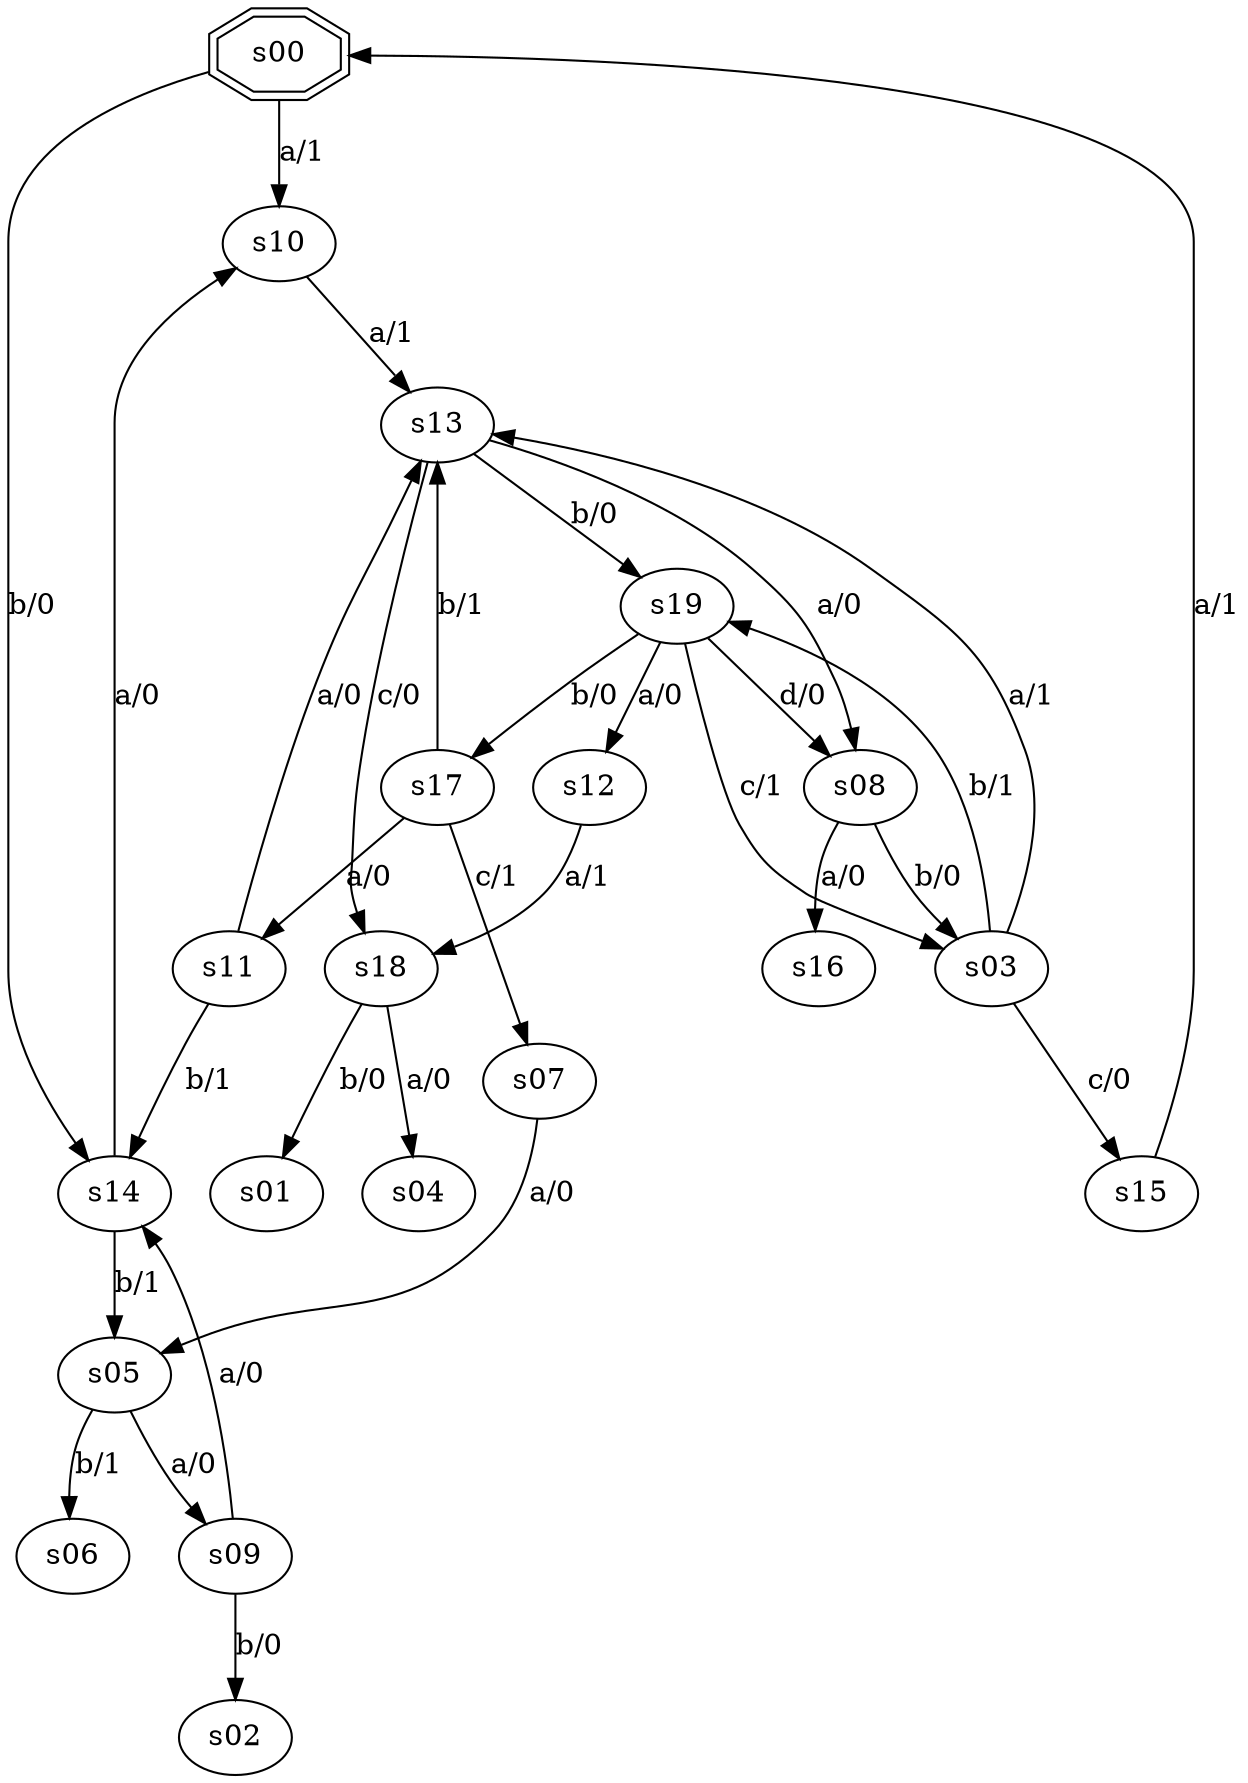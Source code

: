 digraph graph_026 {
	s00 -> s10 [label="a/1"];
	s00 -> s14 [label="b/0"];
	s03 -> s13 [label="a/1"];
	s03 -> s19 [label="b/1"];
	s03 -> s15 [label="c/0"];
	s05 -> s09 [label="a/0"];
	s05 -> s06 [label="b/1"];
	s07 -> s05 [label="a/0"];
	s08 -> s16 [label="a/0"];
	s08 -> s03 [label="b/0"];
	s09 -> s14 [label="a/0"];
	s09 -> s02 [label="b/0"];
	s10 -> s13 [label="a/1"];
	s11 -> s13 [label="a/0"];
	s11 -> s14 [label="b/1"];
	s12 -> s18 [label="a/1"];
	s13 -> s08 [label="a/0"];
	s13 -> s19 [label="b/0"];
	s13 -> s18 [label="c/0"];
	s14 -> s10 [label="a/0"];
	s14 -> s05 [label="b/1"];
	s15 -> s00 [label="a/1"];
	s17 -> s11 [label="a/0"];
	s17 -> s13 [label="b/1"];
	s17 -> s07 [label="c/1"];
	s18 -> s04 [label="a/0"];
	s18 -> s01 [label="b/0"];
	s19 -> s12 [label="a/0"];
	s19 -> s17 [label="b/0"];
	s19 -> s03 [label="c/1"];
	s19 -> s08 [label="d/0"];
	s00 [shape=doubleoctagon];
}